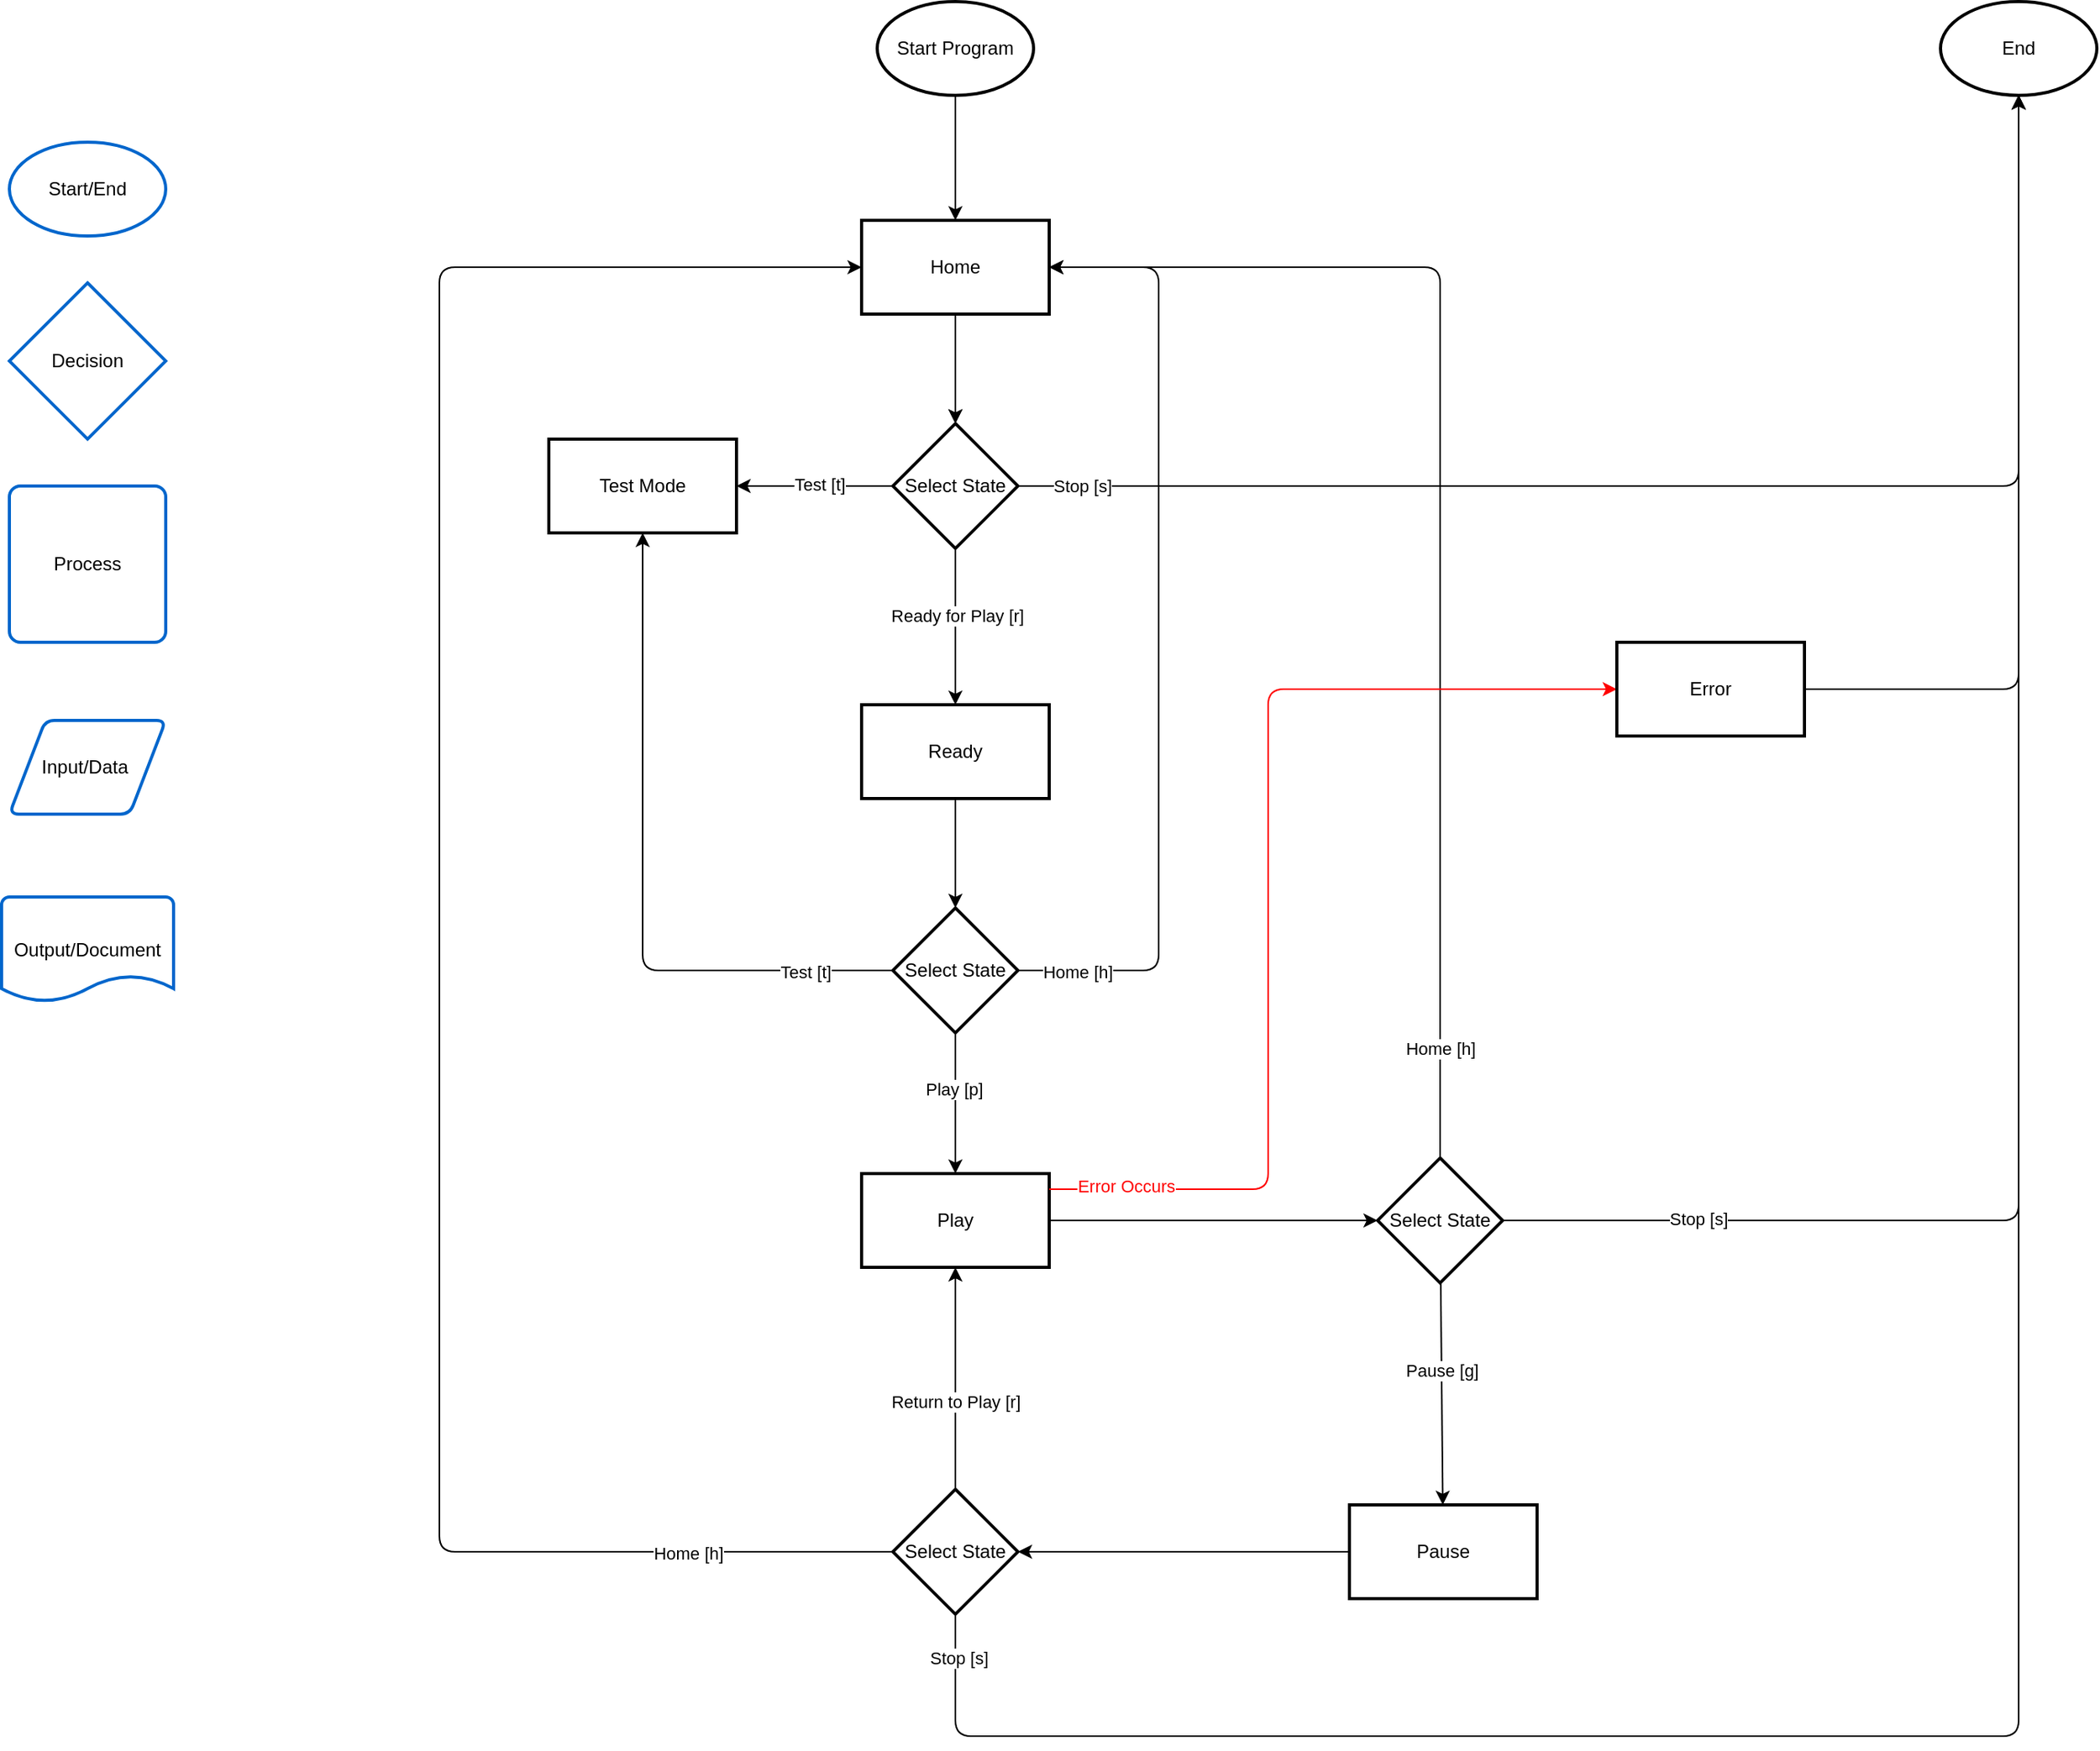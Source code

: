 <mxfile>
    <diagram id="Q5RU6Zh2fMleY-jRhrWf" name="Page-1">
        <mxGraphModel dx="3782" dy="1903" grid="1" gridSize="10" guides="1" tooltips="1" connect="1" arrows="0" fold="1" page="1" pageScale="1" pageWidth="1169" pageHeight="827" background="#ffffff" math="0" shadow="0">
            <root>
                <mxCell id="0"/>
                <mxCell id="1" parent="0"/>
                <mxCell id="2" value="Decision" style="strokeWidth=2;html=1;shape=mxgraph.flowchart.decision;whiteSpace=wrap;strokeColor=#0066CC;" parent="1" vertex="1">
                    <mxGeometry x="-275" y="250" width="100" height="100" as="geometry"/>
                </mxCell>
                <mxCell id="30" value="" style="edgeStyle=none;html=1;" parent="1" source="3" target="29" edge="1">
                    <mxGeometry relative="1" as="geometry"/>
                </mxCell>
                <mxCell id="3" value="Start Program" style="strokeWidth=2;html=1;shape=mxgraph.flowchart.start_1;whiteSpace=wrap;" parent="1" vertex="1">
                    <mxGeometry x="280" y="70" width="100" height="60" as="geometry"/>
                </mxCell>
                <mxCell id="5" value="Input/Data&amp;nbsp;" style="shape=parallelogram;html=1;strokeWidth=2;perimeter=parallelogramPerimeter;whiteSpace=wrap;rounded=1;arcSize=12;size=0.23;strokeColor=#0066CC;" parent="1" vertex="1">
                    <mxGeometry x="-275" y="530" width="100" height="60" as="geometry"/>
                </mxCell>
                <mxCell id="6" value="Start/End" style="strokeWidth=2;html=1;shape=mxgraph.flowchart.start_1;whiteSpace=wrap;strokeColor=#0066CC;" parent="1" vertex="1">
                    <mxGeometry x="-275" y="160" width="100" height="60" as="geometry"/>
                </mxCell>
                <mxCell id="7" value="Output/Document" style="strokeWidth=2;html=1;shape=mxgraph.flowchart.document2;whiteSpace=wrap;size=0.25;strokeColor=#0066CC;" parent="1" vertex="1">
                    <mxGeometry x="-280" y="643" width="110" height="67" as="geometry"/>
                </mxCell>
                <mxCell id="26" value="" style="edgeStyle=none;html=1;exitX=0.5;exitY=1;exitDx=0;exitDy=0;" parent="1" source="38" target="25" edge="1">
                    <mxGeometry relative="1" as="geometry">
                        <mxPoint x="330" y="440" as="sourcePoint"/>
                    </mxGeometry>
                </mxCell>
                <mxCell id="34" value="Ready for Play [r]" style="edgeLabel;html=1;align=center;verticalAlign=middle;resizable=0;points=[];" parent="26" vertex="1" connectable="0">
                    <mxGeometry x="-0.137" y="1" relative="1" as="geometry">
                        <mxPoint as="offset"/>
                    </mxGeometry>
                </mxCell>
                <mxCell id="28" value="" style="edgeStyle=none;html=1;exitX=0;exitY=0.5;exitDx=0;exitDy=0;" parent="1" source="38" target="27" edge="1">
                    <mxGeometry relative="1" as="geometry">
                        <mxPoint x="291" y="380" as="sourcePoint"/>
                    </mxGeometry>
                </mxCell>
                <mxCell id="43" value="Test [t]" style="edgeLabel;html=1;align=center;verticalAlign=middle;resizable=0;points=[];" parent="28" vertex="1" connectable="0">
                    <mxGeometry x="-0.053" y="-1" relative="1" as="geometry">
                        <mxPoint as="offset"/>
                    </mxGeometry>
                </mxCell>
                <mxCell id="23" value="Process" style="rounded=1;whiteSpace=wrap;html=1;absoluteArcSize=1;arcSize=14;strokeWidth=2;strokeColor=#0066CC;" parent="1" vertex="1">
                    <mxGeometry x="-275" y="380" width="100" height="100" as="geometry"/>
                </mxCell>
                <mxCell id="37" value="" style="edgeStyle=none;html=1;" parent="1" source="25" target="36" edge="1">
                    <mxGeometry relative="1" as="geometry"/>
                </mxCell>
                <mxCell id="25" value="Ready" style="whiteSpace=wrap;html=1;strokeWidth=2;" parent="1" vertex="1">
                    <mxGeometry x="270" y="520" width="120" height="60" as="geometry"/>
                </mxCell>
                <mxCell id="27" value="Test Mode" style="whiteSpace=wrap;html=1;strokeWidth=2;" parent="1" vertex="1">
                    <mxGeometry x="70" y="350" width="120" height="60" as="geometry"/>
                </mxCell>
                <mxCell id="31" value="" style="edgeStyle=none;html=1;" parent="1" source="29" edge="1">
                    <mxGeometry relative="1" as="geometry">
                        <mxPoint x="330" y="340" as="targetPoint"/>
                    </mxGeometry>
                </mxCell>
                <mxCell id="39" value="" style="edgeStyle=none;html=1;" parent="1" source="29" target="38" edge="1">
                    <mxGeometry relative="1" as="geometry"/>
                </mxCell>
                <mxCell id="29" value="Home" style="whiteSpace=wrap;html=1;strokeWidth=2;" parent="1" vertex="1">
                    <mxGeometry x="270" y="210" width="120" height="60" as="geometry"/>
                </mxCell>
                <mxCell id="41" style="edgeStyle=none;html=1;exitX=0;exitY=0.5;exitDx=0;exitDy=0;entryX=0.5;entryY=1;entryDx=0;entryDy=0;" parent="1" source="36" target="27" edge="1">
                    <mxGeometry relative="1" as="geometry">
                        <Array as="points">
                            <mxPoint x="130" y="690"/>
                        </Array>
                    </mxGeometry>
                </mxCell>
                <mxCell id="44" value="Test [t]" style="edgeLabel;html=1;align=center;verticalAlign=middle;resizable=0;points=[];" parent="41" vertex="1" connectable="0">
                    <mxGeometry x="-0.743" y="1" relative="1" as="geometry">
                        <mxPoint as="offset"/>
                    </mxGeometry>
                </mxCell>
                <mxCell id="45" style="edgeStyle=none;html=1;exitX=1;exitY=0.5;exitDx=0;exitDy=0;entryX=1;entryY=0.5;entryDx=0;entryDy=0;" parent="1" source="36" target="29" edge="1">
                    <mxGeometry relative="1" as="geometry">
                        <Array as="points">
                            <mxPoint x="460" y="690"/>
                            <mxPoint x="460" y="240"/>
                        </Array>
                    </mxGeometry>
                </mxCell>
                <mxCell id="49" value="Home [h]" style="edgeLabel;html=1;align=center;verticalAlign=middle;resizable=0;points=[];" parent="45" vertex="1" connectable="0">
                    <mxGeometry x="-0.875" y="-1" relative="1" as="geometry">
                        <mxPoint as="offset"/>
                    </mxGeometry>
                </mxCell>
                <mxCell id="47" value="" style="edgeStyle=none;html=1;" parent="1" source="36" target="46" edge="1">
                    <mxGeometry relative="1" as="geometry"/>
                </mxCell>
                <mxCell id="48" value="Play [p]" style="edgeLabel;html=1;align=center;verticalAlign=middle;resizable=0;points=[];" parent="47" vertex="1" connectable="0">
                    <mxGeometry x="-0.211" y="-1" relative="1" as="geometry">
                        <mxPoint as="offset"/>
                    </mxGeometry>
                </mxCell>
                <mxCell id="36" value="&lt;span style=&quot;color: rgb(0, 0, 0);&quot;&gt;Select State&lt;/span&gt;" style="rhombus;whiteSpace=wrap;html=1;strokeWidth=2;" parent="1" vertex="1">
                    <mxGeometry x="290" y="650" width="80" height="80" as="geometry"/>
                </mxCell>
                <mxCell id="38" value="&lt;span style=&quot;color: rgb(0, 0, 0);&quot;&gt;Select State&lt;/span&gt;" style="rhombus;whiteSpace=wrap;html=1;strokeWidth=2;" parent="1" vertex="1">
                    <mxGeometry x="290" y="340" width="80" height="80" as="geometry"/>
                </mxCell>
                <mxCell id="51" value="" style="edgeStyle=none;html=1;" edge="1" parent="1" source="46" target="50">
                    <mxGeometry relative="1" as="geometry"/>
                </mxCell>
                <mxCell id="46" value="Play" style="whiteSpace=wrap;html=1;strokeWidth=2;" parent="1" vertex="1">
                    <mxGeometry x="270" y="820" width="120" height="60" as="geometry"/>
                </mxCell>
                <mxCell id="52" style="edgeStyle=none;html=1;exitX=0.5;exitY=0;exitDx=0;exitDy=0;entryX=1;entryY=0.5;entryDx=0;entryDy=0;" edge="1" parent="1" source="50" target="29">
                    <mxGeometry relative="1" as="geometry">
                        <Array as="points">
                            <mxPoint x="640" y="240"/>
                        </Array>
                    </mxGeometry>
                </mxCell>
                <mxCell id="53" value="Home [h]" style="edgeLabel;html=1;align=center;verticalAlign=middle;resizable=0;points=[];" vertex="1" connectable="0" parent="52">
                    <mxGeometry x="-0.827" relative="1" as="geometry">
                        <mxPoint y="1" as="offset"/>
                    </mxGeometry>
                </mxCell>
                <mxCell id="55" value="" style="edgeStyle=none;html=1;" edge="1" parent="1" source="50" target="54">
                    <mxGeometry relative="1" as="geometry"/>
                </mxCell>
                <mxCell id="56" value="Pause [g]" style="edgeLabel;html=1;align=center;verticalAlign=middle;resizable=0;points=[];" vertex="1" connectable="0" parent="55">
                    <mxGeometry x="-0.225" relative="1" as="geometry">
                        <mxPoint y="1" as="offset"/>
                    </mxGeometry>
                </mxCell>
                <mxCell id="72" style="edgeStyle=none;html=1;exitX=1;exitY=0.5;exitDx=0;exitDy=0;entryX=0.5;entryY=1;entryDx=0;entryDy=0;entryPerimeter=0;" edge="1" parent="1" source="50" target="68">
                    <mxGeometry relative="1" as="geometry">
                        <mxPoint x="1010" y="116.824" as="targetPoint"/>
                        <Array as="points">
                            <mxPoint x="1010" y="850"/>
                        </Array>
                    </mxGeometry>
                </mxCell>
                <mxCell id="73" value="Stop [s]" style="edgeLabel;html=1;align=center;verticalAlign=middle;resizable=0;points=[];" vertex="1" connectable="0" parent="72">
                    <mxGeometry x="-0.762" y="1" relative="1" as="geometry">
                        <mxPoint as="offset"/>
                    </mxGeometry>
                </mxCell>
                <mxCell id="74" style="edgeStyle=none;html=1;exitX=1;exitY=0.167;exitDx=0;exitDy=0;entryX=0;entryY=0.5;entryDx=0;entryDy=0;strokeColor=#FF0000;exitPerimeter=0;" edge="1" parent="1" source="46" target="65">
                    <mxGeometry relative="1" as="geometry">
                        <Array as="points">
                            <mxPoint x="530" y="830"/>
                            <mxPoint x="530" y="510"/>
                        </Array>
                    </mxGeometry>
                </mxCell>
                <mxCell id="75" value="&lt;font style=&quot;color: rgb(255, 0, 0);&quot;&gt;Error Occurs&lt;/font&gt;" style="edgeLabel;html=1;align=center;verticalAlign=middle;resizable=0;points=[];" vertex="1" connectable="0" parent="74">
                    <mxGeometry x="-0.858" y="2" relative="1" as="geometry">
                        <mxPoint as="offset"/>
                    </mxGeometry>
                </mxCell>
                <mxCell id="50" value="&lt;span style=&quot;color: rgb(0, 0, 0);&quot;&gt;Select State&lt;/span&gt;" style="rhombus;whiteSpace=wrap;html=1;strokeWidth=2;" vertex="1" parent="1">
                    <mxGeometry x="600" y="810" width="80" height="80" as="geometry"/>
                </mxCell>
                <mxCell id="60" value="" style="edgeStyle=none;html=1;" edge="1" parent="1" source="54" target="59">
                    <mxGeometry relative="1" as="geometry"/>
                </mxCell>
                <mxCell id="54" value="Pause" style="whiteSpace=wrap;html=1;strokeWidth=2;" vertex="1" parent="1">
                    <mxGeometry x="582" y="1032" width="120" height="60" as="geometry"/>
                </mxCell>
                <mxCell id="61" style="edgeStyle=none;html=1;exitX=0;exitY=0.5;exitDx=0;exitDy=0;entryX=0;entryY=0.5;entryDx=0;entryDy=0;" edge="1" parent="1" source="59" target="29">
                    <mxGeometry relative="1" as="geometry">
                        <Array as="points">
                            <mxPoint y="1062"/>
                            <mxPoint y="240"/>
                        </Array>
                    </mxGeometry>
                </mxCell>
                <mxCell id="62" value="Home [h]" style="edgeLabel;html=1;align=center;verticalAlign=middle;resizable=0;points=[];" vertex="1" connectable="0" parent="61">
                    <mxGeometry x="-0.81" y="1" relative="1" as="geometry">
                        <mxPoint as="offset"/>
                    </mxGeometry>
                </mxCell>
                <mxCell id="63" style="edgeStyle=none;html=1;entryX=0.5;entryY=1;entryDx=0;entryDy=0;" edge="1" parent="1" source="59" target="46">
                    <mxGeometry relative="1" as="geometry"/>
                </mxCell>
                <mxCell id="64" value="Return to Play [r]" style="edgeLabel;html=1;align=center;verticalAlign=middle;resizable=0;points=[];" vertex="1" connectable="0" parent="63">
                    <mxGeometry x="-0.211" relative="1" as="geometry">
                        <mxPoint as="offset"/>
                    </mxGeometry>
                </mxCell>
                <mxCell id="59" value="&lt;span style=&quot;color: rgb(0, 0, 0);&quot;&gt;Select State&lt;/span&gt;" style="rhombus;whiteSpace=wrap;html=1;strokeWidth=2;" vertex="1" parent="1">
                    <mxGeometry x="290" y="1022" width="80" height="80" as="geometry"/>
                </mxCell>
                <mxCell id="65" value="Error" style="whiteSpace=wrap;html=1;strokeWidth=2;" vertex="1" parent="1">
                    <mxGeometry x="753" y="480" width="120" height="60" as="geometry"/>
                </mxCell>
                <mxCell id="68" value="End" style="strokeWidth=2;html=1;shape=mxgraph.flowchart.start_1;whiteSpace=wrap;strokeColor=#000000;" vertex="1" parent="1">
                    <mxGeometry x="960" y="70" width="100" height="60" as="geometry"/>
                </mxCell>
                <mxCell id="69" style="edgeStyle=none;html=1;exitX=1;exitY=0.5;exitDx=0;exitDy=0;entryX=0.5;entryY=1;entryDx=0;entryDy=0;entryPerimeter=0;" edge="1" parent="1" source="65" target="68">
                    <mxGeometry relative="1" as="geometry">
                        <Array as="points">
                            <mxPoint x="1010" y="510"/>
                        </Array>
                    </mxGeometry>
                </mxCell>
                <mxCell id="70" style="edgeStyle=none;html=1;exitX=1;exitY=0.5;exitDx=0;exitDy=0;entryX=0.5;entryY=1;entryDx=0;entryDy=0;entryPerimeter=0;" edge="1" parent="1" source="38" target="68">
                    <mxGeometry relative="1" as="geometry">
                        <Array as="points">
                            <mxPoint x="1010" y="380"/>
                        </Array>
                    </mxGeometry>
                </mxCell>
                <mxCell id="71" value="Stop [s]" style="edgeLabel;html=1;align=center;verticalAlign=middle;resizable=0;points=[];" vertex="1" connectable="0" parent="70">
                    <mxGeometry x="-0.908" relative="1" as="geometry">
                        <mxPoint as="offset"/>
                    </mxGeometry>
                </mxCell>
                <mxCell id="76" style="edgeStyle=none;html=1;entryX=0.5;entryY=1;entryDx=0;entryDy=0;entryPerimeter=0;exitX=0.5;exitY=1;exitDx=0;exitDy=0;" edge="1" parent="1" source="59" target="68">
                    <mxGeometry relative="1" as="geometry">
                        <Array as="points">
                            <mxPoint x="330" y="1180"/>
                            <mxPoint x="1010" y="1180"/>
                        </Array>
                    </mxGeometry>
                </mxCell>
                <mxCell id="77" value="Stop [s]" style="edgeLabel;html=1;align=center;verticalAlign=middle;resizable=0;points=[];" vertex="1" connectable="0" parent="76">
                    <mxGeometry x="-0.969" y="2" relative="1" as="geometry">
                        <mxPoint as="offset"/>
                    </mxGeometry>
                </mxCell>
            </root>
        </mxGraphModel>
    </diagram>
</mxfile>